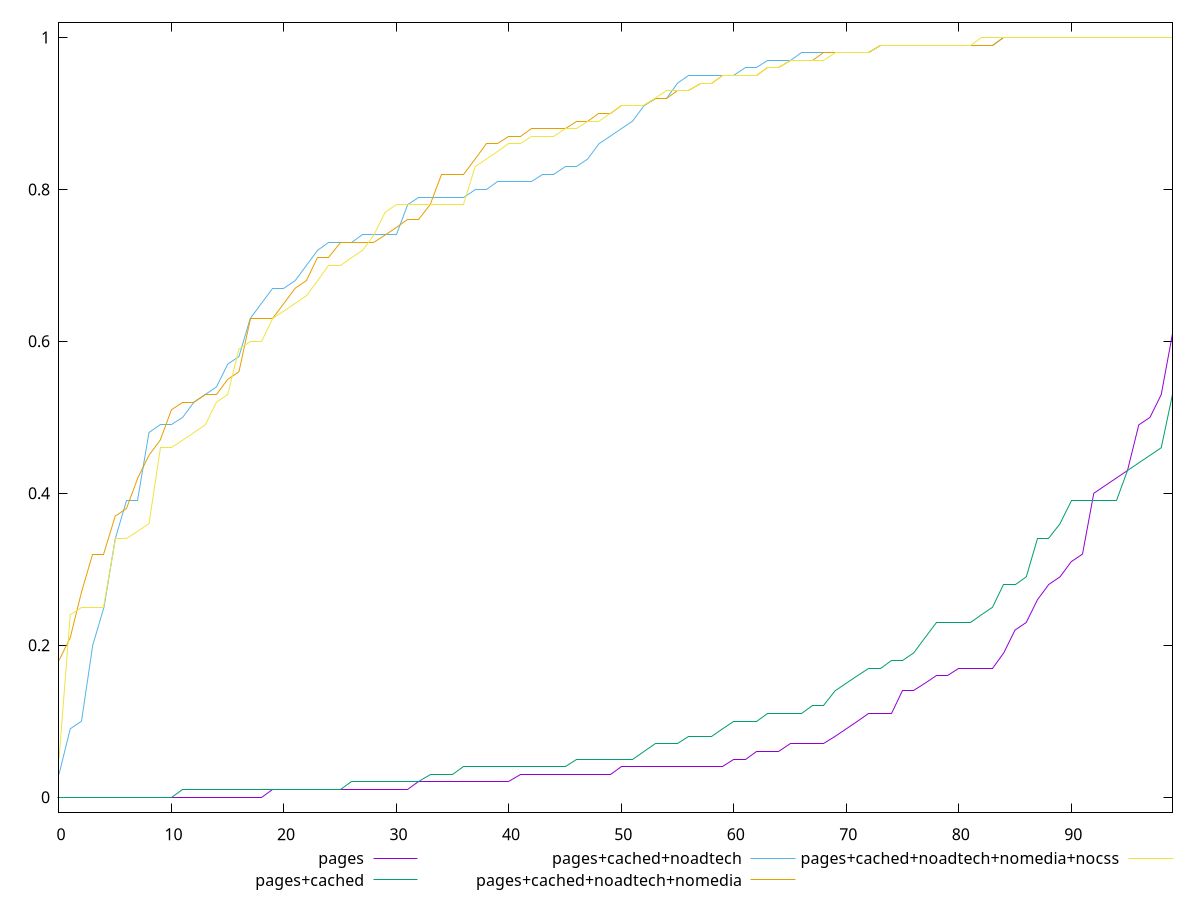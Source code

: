 reset

$pages <<EOF
0 0
1 0
2 0
3 0
4 0
5 0
6 0
7 0
8 0
9 0
10 0
11 0
12 0
13 0
14 0
15 0
16 0
17 0
18 0
19 0.01
20 0.01
21 0.01
22 0.01
23 0.01
24 0.01
25 0.01
26 0.01
27 0.01
28 0.01
29 0.01
30 0.01
31 0.01
32 0.02
33 0.02
34 0.02
35 0.02
36 0.02
37 0.02
38 0.02
39 0.02
40 0.02
41 0.03
42 0.03
43 0.03
44 0.03
45 0.03
46 0.03
47 0.03
48 0.03
49 0.03
50 0.04
51 0.04
52 0.04
53 0.04
54 0.04
55 0.04
56 0.04
57 0.04
58 0.04
59 0.04
60 0.05
61 0.05
62 0.06
63 0.06
64 0.06
65 0.07
66 0.07
67 0.07
68 0.07
69 0.08
70 0.09
71 0.1
72 0.11
73 0.11
74 0.11
75 0.14
76 0.14
77 0.15
78 0.16
79 0.16
80 0.17
81 0.17
82 0.17
83 0.17
84 0.19
85 0.22
86 0.23
87 0.26
88 0.28
89 0.29
90 0.31
91 0.32
92 0.4
93 0.41
94 0.42
95 0.43
96 0.49
97 0.5
98 0.53
99 0.61
EOF

$pagesCached <<EOF
0 0
1 0
2 0
3 0
4 0
5 0
6 0
7 0
8 0
9 0
10 0
11 0.01
12 0.01
13 0.01
14 0.01
15 0.01
16 0.01
17 0.01
18 0.01
19 0.01
20 0.01
21 0.01
22 0.01
23 0.01
24 0.01
25 0.01
26 0.02
27 0.02
28 0.02
29 0.02
30 0.02
31 0.02
32 0.02
33 0.03
34 0.03
35 0.03
36 0.04
37 0.04
38 0.04
39 0.04
40 0.04
41 0.04
42 0.04
43 0.04
44 0.04
45 0.04
46 0.05
47 0.05
48 0.05
49 0.05
50 0.05
51 0.05
52 0.06
53 0.07
54 0.07
55 0.07
56 0.08
57 0.08
58 0.08
59 0.09
60 0.1
61 0.1
62 0.1
63 0.11
64 0.11
65 0.11
66 0.11
67 0.12
68 0.12
69 0.14
70 0.15
71 0.16
72 0.17
73 0.17
74 0.18
75 0.18
76 0.19
77 0.21
78 0.23
79 0.23
80 0.23
81 0.23
82 0.24
83 0.25
84 0.28
85 0.28
86 0.29
87 0.34
88 0.34
89 0.36
90 0.39
91 0.39
92 0.39
93 0.39
94 0.39
95 0.43
96 0.44
97 0.45
98 0.46
99 0.53
EOF

$pagesCachedNoadtech <<EOF
0 0.03
1 0.09
2 0.1
3 0.2
4 0.25
5 0.34
6 0.39
7 0.39
8 0.48
9 0.49
10 0.49
11 0.5
12 0.52
13 0.53
14 0.54
15 0.57
16 0.58
17 0.63
18 0.65
19 0.67
20 0.67
21 0.68
22 0.7
23 0.72
24 0.73
25 0.73
26 0.73
27 0.74
28 0.74
29 0.74
30 0.74
31 0.78
32 0.79
33 0.79
34 0.79
35 0.79
36 0.79
37 0.8
38 0.8
39 0.81
40 0.81
41 0.81
42 0.81
43 0.82
44 0.82
45 0.83
46 0.83
47 0.84
48 0.86
49 0.87
50 0.88
51 0.89
52 0.91
53 0.92
54 0.92
55 0.94
56 0.95
57 0.95
58 0.95
59 0.95
60 0.95
61 0.96
62 0.96
63 0.97
64 0.97
65 0.97
66 0.98
67 0.98
68 0.98
69 0.98
70 0.98
71 0.98
72 0.98
73 0.99
74 0.99
75 0.99
76 0.99
77 0.99
78 0.99
79 0.99
80 0.99
81 0.99
82 0.99
83 0.99
84 1
85 1
86 1
87 1
88 1
89 1
90 1
91 1
92 1
93 1
94 1
95 1
96 1
97 1
98 1
99 1
EOF

$pagesCachedNoadtechNomedia <<EOF
0 0.18
1 0.21
2 0.27
3 0.32
4 0.32
5 0.37
6 0.38
7 0.42
8 0.45
9 0.47
10 0.51
11 0.52
12 0.52
13 0.53
14 0.53
15 0.55
16 0.56
17 0.63
18 0.63
19 0.63
20 0.65
21 0.67
22 0.68
23 0.71
24 0.71
25 0.73
26 0.73
27 0.73
28 0.73
29 0.74
30 0.75
31 0.76
32 0.76
33 0.78
34 0.82
35 0.82
36 0.82
37 0.84
38 0.86
39 0.86
40 0.87
41 0.87
42 0.88
43 0.88
44 0.88
45 0.88
46 0.89
47 0.89
48 0.9
49 0.9
50 0.91
51 0.91
52 0.91
53 0.92
54 0.92
55 0.93
56 0.93
57 0.94
58 0.94
59 0.95
60 0.95
61 0.95
62 0.95
63 0.96
64 0.96
65 0.97
66 0.97
67 0.97
68 0.98
69 0.98
70 0.98
71 0.98
72 0.98
73 0.99
74 0.99
75 0.99
76 0.99
77 0.99
78 0.99
79 0.99
80 0.99
81 0.99
82 0.99
83 0.99
84 1
85 1
86 1
87 1
88 1
89 1
90 1
91 1
92 1
93 1
94 1
95 1
96 1
97 1
98 1
99 1
EOF

$pagesCachedNoadtechNomediaNocss <<EOF
0 0.05
1 0.24
2 0.25
3 0.25
4 0.25
5 0.34
6 0.34
7 0.35
8 0.36
9 0.46
10 0.46
11 0.47
12 0.48
13 0.49
14 0.52
15 0.53
16 0.59
17 0.6
18 0.6
19 0.63
20 0.64
21 0.65
22 0.66
23 0.68
24 0.7
25 0.7
26 0.71
27 0.72
28 0.74
29 0.77
30 0.78
31 0.78
32 0.78
33 0.78
34 0.78
35 0.78
36 0.78
37 0.83
38 0.84
39 0.85
40 0.86
41 0.86
42 0.87
43 0.87
44 0.87
45 0.88
46 0.88
47 0.89
48 0.89
49 0.9
50 0.91
51 0.91
52 0.91
53 0.92
54 0.93
55 0.93
56 0.93
57 0.94
58 0.94
59 0.95
60 0.95
61 0.95
62 0.95
63 0.96
64 0.96
65 0.97
66 0.97
67 0.97
68 0.97
69 0.98
70 0.98
71 0.98
72 0.98
73 0.99
74 0.99
75 0.99
76 0.99
77 0.99
78 0.99
79 0.99
80 0.99
81 0.99
82 1
83 1
84 1
85 1
86 1
87 1
88 1
89 1
90 1
91 1
92 1
93 1
94 1
95 1
96 1
97 1
98 1
99 1
EOF

set key outside below
set xrange [0:99]
set yrange [-0.02:1.02]
set trange [-0.02:1.02]
set terminal svg size 640, 580 enhanced background rgb 'white'
set output "report_00015_2021-02-09T16-11-33.973Z/total-blocking-time/comparison/sorted/all_score.svg"

plot $pages title "pages" with line, \
     $pagesCached title "pages+cached" with line, \
     $pagesCachedNoadtech title "pages+cached+noadtech" with line, \
     $pagesCachedNoadtechNomedia title "pages+cached+noadtech+nomedia" with line, \
     $pagesCachedNoadtechNomediaNocss title "pages+cached+noadtech+nomedia+nocss" with line

reset

